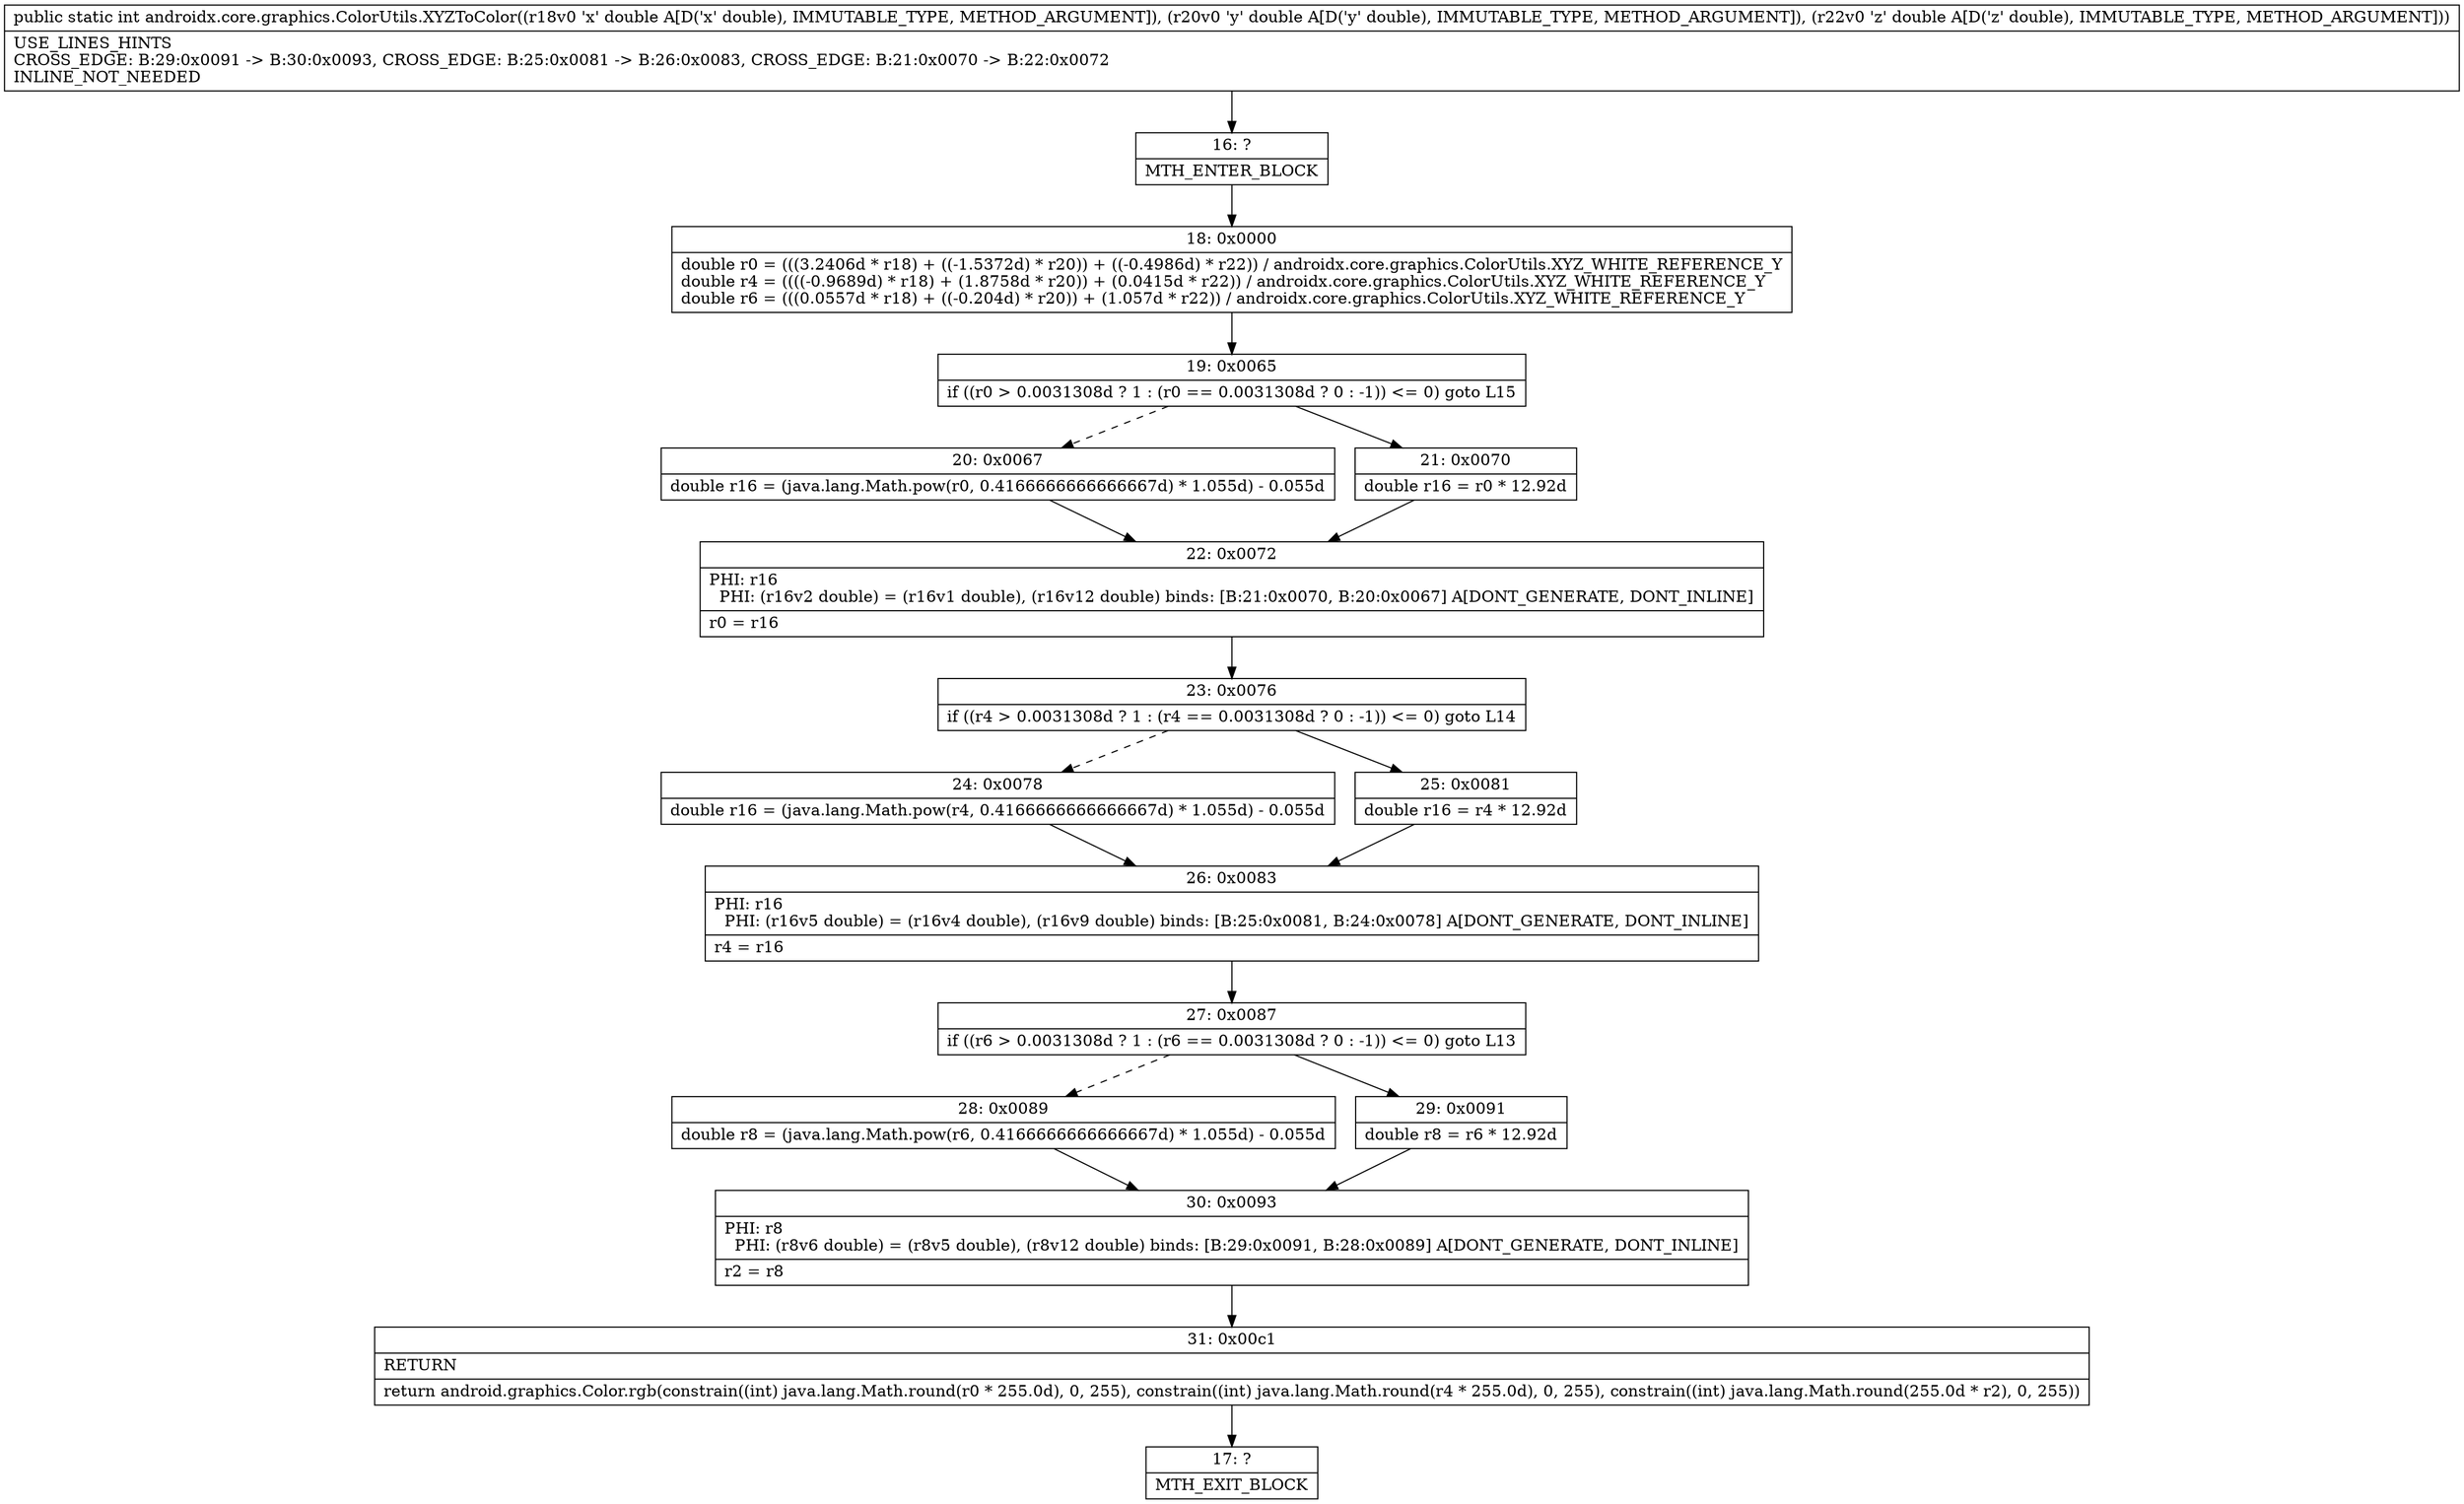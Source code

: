 digraph "CFG forandroidx.core.graphics.ColorUtils.XYZToColor(DDD)I" {
Node_16 [shape=record,label="{16\:\ ?|MTH_ENTER_BLOCK\l}"];
Node_18 [shape=record,label="{18\:\ 0x0000|double r0 = (((3.2406d * r18) + ((\-1.5372d) * r20)) + ((\-0.4986d) * r22)) \/ androidx.core.graphics.ColorUtils.XYZ_WHITE_REFERENCE_Y\ldouble r4 = ((((\-0.9689d) * r18) + (1.8758d * r20)) + (0.0415d * r22)) \/ androidx.core.graphics.ColorUtils.XYZ_WHITE_REFERENCE_Y\ldouble r6 = (((0.0557d * r18) + ((\-0.204d) * r20)) + (1.057d * r22)) \/ androidx.core.graphics.ColorUtils.XYZ_WHITE_REFERENCE_Y\l}"];
Node_19 [shape=record,label="{19\:\ 0x0065|if ((r0 \> 0.0031308d ? 1 : (r0 == 0.0031308d ? 0 : \-1)) \<= 0) goto L15\l}"];
Node_20 [shape=record,label="{20\:\ 0x0067|double r16 = (java.lang.Math.pow(r0, 0.4166666666666667d) * 1.055d) \- 0.055d\l}"];
Node_22 [shape=record,label="{22\:\ 0x0072|PHI: r16 \l  PHI: (r16v2 double) = (r16v1 double), (r16v12 double) binds: [B:21:0x0070, B:20:0x0067] A[DONT_GENERATE, DONT_INLINE]\l|r0 = r16\l}"];
Node_23 [shape=record,label="{23\:\ 0x0076|if ((r4 \> 0.0031308d ? 1 : (r4 == 0.0031308d ? 0 : \-1)) \<= 0) goto L14\l}"];
Node_24 [shape=record,label="{24\:\ 0x0078|double r16 = (java.lang.Math.pow(r4, 0.4166666666666667d) * 1.055d) \- 0.055d\l}"];
Node_26 [shape=record,label="{26\:\ 0x0083|PHI: r16 \l  PHI: (r16v5 double) = (r16v4 double), (r16v9 double) binds: [B:25:0x0081, B:24:0x0078] A[DONT_GENERATE, DONT_INLINE]\l|r4 = r16\l}"];
Node_27 [shape=record,label="{27\:\ 0x0087|if ((r6 \> 0.0031308d ? 1 : (r6 == 0.0031308d ? 0 : \-1)) \<= 0) goto L13\l}"];
Node_28 [shape=record,label="{28\:\ 0x0089|double r8 = (java.lang.Math.pow(r6, 0.4166666666666667d) * 1.055d) \- 0.055d\l}"];
Node_30 [shape=record,label="{30\:\ 0x0093|PHI: r8 \l  PHI: (r8v6 double) = (r8v5 double), (r8v12 double) binds: [B:29:0x0091, B:28:0x0089] A[DONT_GENERATE, DONT_INLINE]\l|r2 = r8\l}"];
Node_31 [shape=record,label="{31\:\ 0x00c1|RETURN\l|return android.graphics.Color.rgb(constrain((int) java.lang.Math.round(r0 * 255.0d), 0, 255), constrain((int) java.lang.Math.round(r4 * 255.0d), 0, 255), constrain((int) java.lang.Math.round(255.0d * r2), 0, 255))\l}"];
Node_17 [shape=record,label="{17\:\ ?|MTH_EXIT_BLOCK\l}"];
Node_29 [shape=record,label="{29\:\ 0x0091|double r8 = r6 * 12.92d\l}"];
Node_25 [shape=record,label="{25\:\ 0x0081|double r16 = r4 * 12.92d\l}"];
Node_21 [shape=record,label="{21\:\ 0x0070|double r16 = r0 * 12.92d\l}"];
MethodNode[shape=record,label="{public static int androidx.core.graphics.ColorUtils.XYZToColor((r18v0 'x' double A[D('x' double), IMMUTABLE_TYPE, METHOD_ARGUMENT]), (r20v0 'y' double A[D('y' double), IMMUTABLE_TYPE, METHOD_ARGUMENT]), (r22v0 'z' double A[D('z' double), IMMUTABLE_TYPE, METHOD_ARGUMENT]))  | USE_LINES_HINTS\lCROSS_EDGE: B:29:0x0091 \-\> B:30:0x0093, CROSS_EDGE: B:25:0x0081 \-\> B:26:0x0083, CROSS_EDGE: B:21:0x0070 \-\> B:22:0x0072\lINLINE_NOT_NEEDED\l}"];
MethodNode -> Node_16;Node_16 -> Node_18;
Node_18 -> Node_19;
Node_19 -> Node_20[style=dashed];
Node_19 -> Node_21;
Node_20 -> Node_22;
Node_22 -> Node_23;
Node_23 -> Node_24[style=dashed];
Node_23 -> Node_25;
Node_24 -> Node_26;
Node_26 -> Node_27;
Node_27 -> Node_28[style=dashed];
Node_27 -> Node_29;
Node_28 -> Node_30;
Node_30 -> Node_31;
Node_31 -> Node_17;
Node_29 -> Node_30;
Node_25 -> Node_26;
Node_21 -> Node_22;
}

